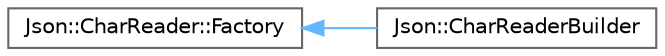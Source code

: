 digraph "Graphical Class Hierarchy"
{
 // LATEX_PDF_SIZE
  bgcolor="transparent";
  edge [fontname=Helvetica,fontsize=10,labelfontname=Helvetica,labelfontsize=10];
  node [fontname=Helvetica,fontsize=10,shape=box,height=0.2,width=0.4];
  rankdir="LR";
  Node0 [label="Json::CharReader::Factory",height=0.2,width=0.4,color="grey40", fillcolor="white", style="filled",URL="$class_json_1_1_char_reader_1_1_factory.html",tooltip=" "];
  Node0 -> Node1 [dir="back",color="steelblue1",style="solid"];
  Node1 [label="Json::CharReaderBuilder",height=0.2,width=0.4,color="grey40", fillcolor="white", style="filled",URL="$class_json_1_1_char_reader_builder.html",tooltip="Build a CharReader implementation."];
}
